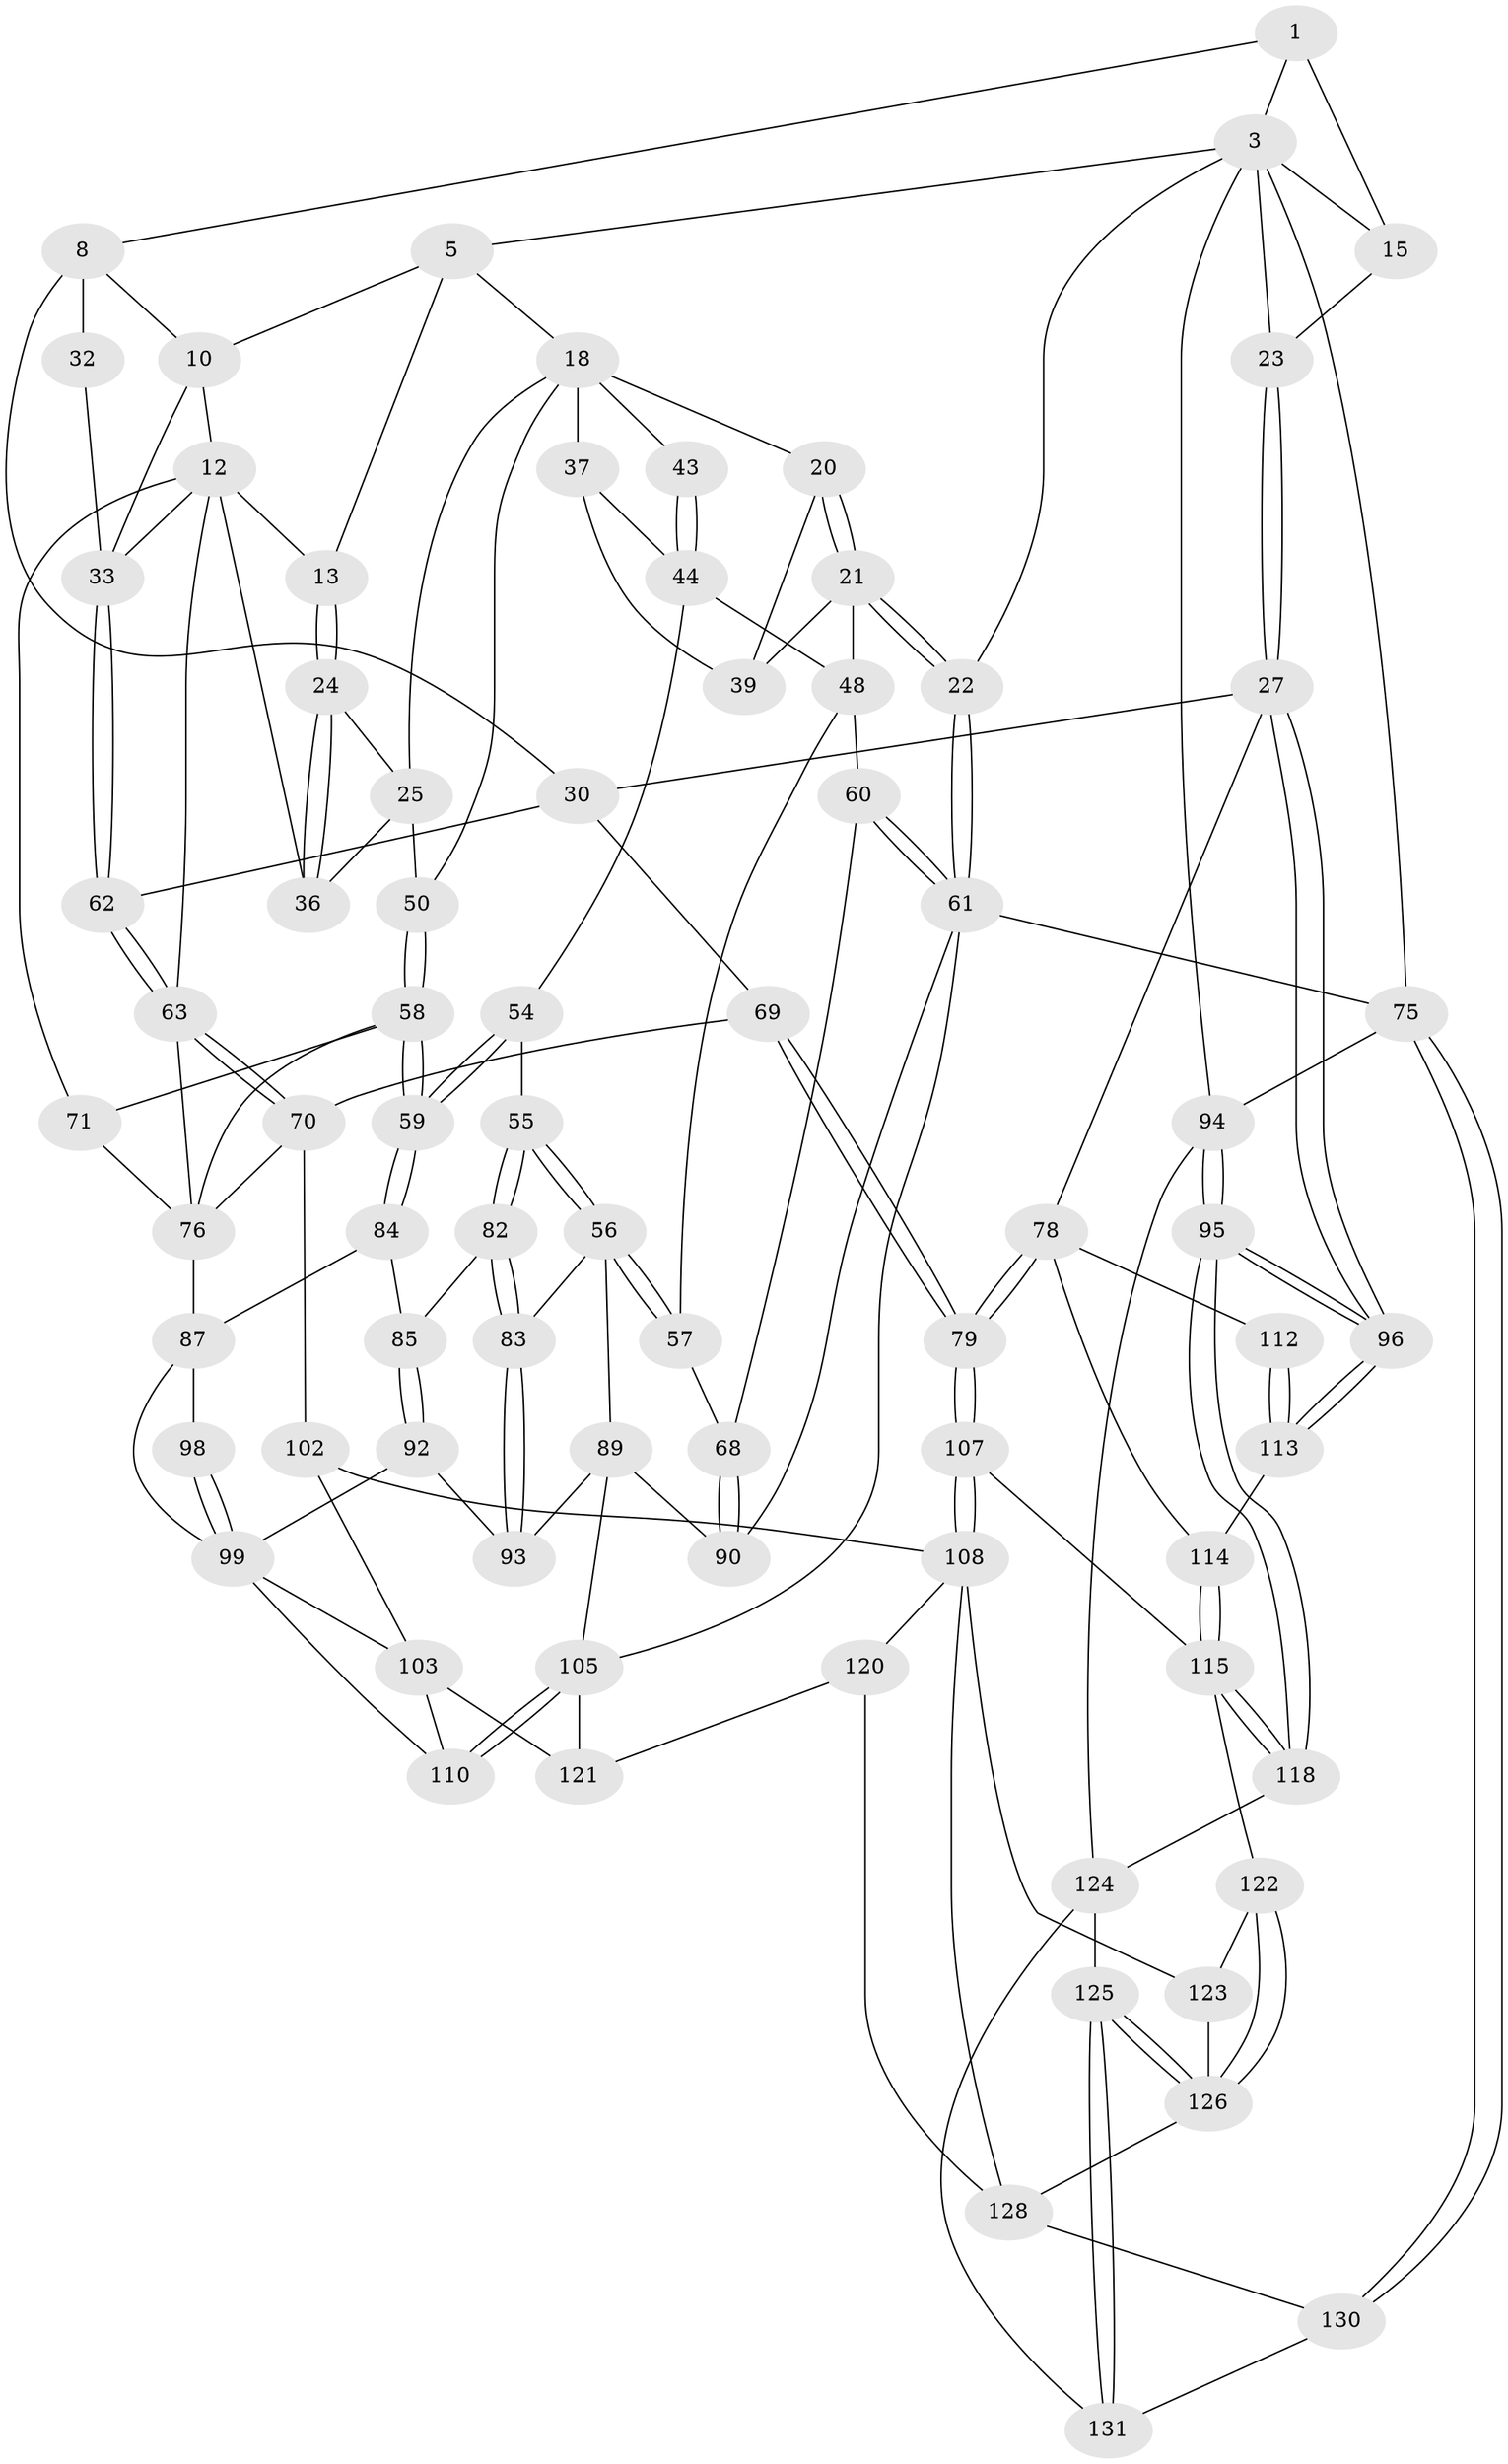 // original degree distribution, {3: 0.022727272727272728, 4: 0.22727272727272727, 6: 0.22727272727272727, 5: 0.5227272727272727}
// Generated by graph-tools (version 1.1) at 2025/21/03/04/25 18:21:31]
// undirected, 79 vertices, 178 edges
graph export_dot {
graph [start="1"]
  node [color=gray90,style=filled];
  1 [pos="+0.845614235699826+0",super="+2+7"];
  3 [pos="+1+0",super="+4+17"];
  5 [pos="+0.42149326889979005+0",super="+6+14"];
  8 [pos="+0.7977271666850598+0.1301163340685517",super="+31+9"];
  10 [pos="+0.7321329576289062+0.11018349249487473",super="+11"];
  12 [pos="+0.6197132745323624+0.13833248388225408",super="+35"];
  13 [pos="+0.50323791818792+0.09317205946908681"];
  15 [pos="+0.8433280421940177+0.09695719214869444",super="+16"];
  18 [pos="+0.31139683207770263+0.13060422893249504",super="+26+19"];
  20 [pos="+0.1864257734376873+0.13048810470364453"];
  21 [pos="+0+0",super="+45"];
  22 [pos="+0+0"];
  23 [pos="+1+0.21954821667409274"];
  24 [pos="+0.47608467215892797+0.19379195664032944"];
  25 [pos="+0.4144774144300983+0.24498504431384327",super="+49"];
  27 [pos="+1+0.34253900781761365",super="+28"];
  30 [pos="+0.9134026826129817+0.31360723271332885",super="+66"];
  32 [pos="+0.7391266614141968+0.28891500010356913"];
  33 [pos="+0.7128157558056405+0.29859321648872805",super="+34"];
  36 [pos="+0.5558058294005649+0.3212667819143884"];
  37 [pos="+0.27277615369490926+0.16028346004310443",super="+38"];
  39 [pos="+0.1733599673621886+0.23694304524254578"];
  43 [pos="+0.29203629626099553+0.27598866619236584"];
  44 [pos="+0.21994214828112935+0.2651788190235276",super="+47"];
  48 [pos="+0.16112077424204846+0.2844776730529663",super="+51"];
  50 [pos="+0.3947454544400676+0.3653765839506609"];
  54 [pos="+0.23878467640630574+0.39476635113379915"];
  55 [pos="+0.2211355609820475+0.4116749311443421"];
  56 [pos="+0.20976188578232718+0.4132229356185973",super="+80"];
  57 [pos="+0.12935560969819723+0.3918884133953892",super="+67"];
  58 [pos="+0.38496406034409714+0.4087313031871165",super="+72"];
  59 [pos="+0.3755688938272784+0.41383598176074704"];
  60 [pos="+0+0.38509083370258135"];
  61 [pos="+0+0.3776022808649465",super="+73"];
  62 [pos="+0.7334400071660274+0.35642172736971917"];
  63 [pos="+0.6939699880324042+0.44237451848302817",super="+64"];
  68 [pos="+0.010065730976262456+0.42981039401624516"];
  69 [pos="+0.7396801710246841+0.50760386353018"];
  70 [pos="+0.735455068076644+0.5061573616447684",super="+91"];
  71 [pos="+0.5052282447757074+0.407110418644911"];
  75 [pos="+0+1"];
  76 [pos="+0.5336315603944796+0.5556077076269234",super="+77"];
  78 [pos="+0.7792602057713892+0.527835541255465",super="+111"];
  79 [pos="+0.7678816711870631+0.5262856905221901"];
  82 [pos="+0.2238446888331739+0.42155396742186707"];
  83 [pos="+0.18785477487883817+0.5392879030726483"];
  84 [pos="+0.34238374871769006+0.4990420657958774"];
  85 [pos="+0.2498963626027129+0.4820944742937145"];
  87 [pos="+0.39737699038524177+0.538956286067211",super="+88+101"];
  89 [pos="+0.11916389515035666+0.5321261441007872",super="+97"];
  90 [pos="+0.06432701492404942+0.5464162453609253"];
  92 [pos="+0.24019281978919094+0.5621531275180934"];
  93 [pos="+0.1860126509787795+0.5596924686226782"];
  94 [pos="+1+1"];
  95 [pos="+1+0.8349423266099825"];
  96 [pos="+1+0.8301499751275212"];
  98 [pos="+0.33660491664583775+0.5247377596551616"];
  99 [pos="+0.300627396756256+0.5823859962118362",super="+100+104"];
  102 [pos="+0.5364149058402023+0.6536811107582295"];
  103 [pos="+0.43395879071032795+0.6747249127281522",super="+117"];
  105 [pos="+0.10611779656380434+0.7584015929086328",super="+106"];
  107 [pos="+0.7236474905217058+0.6437320879360711"];
  108 [pos="+0.5761206862974616+0.6830937464197829",super="+109"];
  110 [pos="+0.26036378401570587+0.6467793501500037"];
  112 [pos="+0.9330185481664709+0.5624766531251049"];
  113 [pos="+0.9326165652970834+0.6481117303967106"];
  114 [pos="+0.8565542942457824+0.6739547365708836"];
  115 [pos="+0.8352082456261625+0.7138220388137682",super="+116"];
  118 [pos="+0.9055784400797239+0.8106287396446523"];
  120 [pos="+0.3963001114216698+0.8432857546737468"];
  121 [pos="+0.33661840284072503+0.8165371055396236"];
  122 [pos="+0.7587745757835913+0.7501491847685855"];
  123 [pos="+0.6583118041218068+0.7396939530510861"];
  124 [pos="+0.8247805089921658+0.8901283165164482",super="+132"];
  125 [pos="+0.7881894798238613+0.8938399363984609"];
  126 [pos="+0.7503789096215429+0.8711394581333939",super="+127"];
  128 [pos="+0.5683119676767304+0.9377422735276115",super="+129"];
  130 [pos="+0.537507566852263+1"];
  131 [pos="+0.7353151126594727+1"];
  1 -- 3;
  1 -- 15 [weight=2];
  1 -- 8;
  3 -- 94;
  3 -- 75;
  3 -- 5;
  3 -- 22;
  3 -- 23;
  3 -- 15;
  5 -- 10;
  5 -- 13;
  5 -- 18;
  8 -- 32 [weight=2];
  8 -- 30;
  8 -- 10;
  10 -- 12;
  10 -- 33;
  12 -- 13;
  12 -- 33;
  12 -- 36;
  12 -- 71;
  12 -- 63;
  13 -- 24;
  13 -- 24;
  15 -- 23;
  18 -- 50;
  18 -- 37 [weight=2];
  18 -- 25;
  18 -- 43;
  18 -- 20;
  20 -- 21;
  20 -- 21;
  20 -- 39;
  21 -- 22;
  21 -- 22;
  21 -- 48 [weight=2];
  21 -- 39;
  22 -- 61;
  22 -- 61;
  23 -- 27;
  23 -- 27;
  24 -- 25;
  24 -- 36;
  24 -- 36;
  25 -- 50;
  25 -- 36;
  27 -- 96;
  27 -- 96;
  27 -- 78;
  27 -- 30;
  30 -- 62;
  30 -- 69;
  32 -- 33;
  33 -- 62;
  33 -- 62;
  37 -- 44;
  37 -- 39;
  43 -- 44 [weight=2];
  43 -- 44;
  44 -- 48;
  44 -- 54;
  48 -- 57;
  48 -- 60;
  50 -- 58;
  50 -- 58;
  54 -- 55;
  54 -- 59;
  54 -- 59;
  55 -- 56;
  55 -- 56;
  55 -- 82;
  55 -- 82;
  56 -- 57 [weight=2];
  56 -- 57;
  56 -- 83;
  56 -- 89;
  57 -- 68;
  58 -- 59;
  58 -- 59;
  58 -- 71;
  58 -- 76;
  59 -- 84;
  59 -- 84;
  60 -- 61;
  60 -- 61;
  60 -- 68;
  61 -- 105;
  61 -- 90;
  61 -- 75;
  62 -- 63;
  62 -- 63;
  63 -- 70;
  63 -- 70;
  63 -- 76;
  68 -- 90;
  68 -- 90;
  69 -- 70;
  69 -- 79;
  69 -- 79;
  70 -- 102;
  70 -- 76;
  71 -- 76;
  75 -- 130;
  75 -- 130;
  75 -- 94;
  76 -- 87;
  78 -- 79;
  78 -- 79;
  78 -- 112;
  78 -- 114;
  79 -- 107;
  79 -- 107;
  82 -- 83;
  82 -- 83;
  82 -- 85;
  83 -- 93;
  83 -- 93;
  84 -- 85;
  84 -- 87;
  85 -- 92;
  85 -- 92;
  87 -- 98 [weight=2];
  87 -- 99;
  89 -- 90;
  89 -- 93;
  89 -- 105;
  92 -- 93;
  92 -- 99;
  94 -- 95;
  94 -- 95;
  94 -- 124;
  95 -- 96;
  95 -- 96;
  95 -- 118;
  95 -- 118;
  96 -- 113;
  96 -- 113;
  98 -- 99;
  98 -- 99;
  99 -- 110;
  99 -- 103;
  102 -- 103;
  102 -- 108;
  103 -- 121;
  103 -- 110;
  105 -- 110;
  105 -- 110;
  105 -- 121;
  107 -- 108;
  107 -- 108;
  107 -- 115;
  108 -- 123;
  108 -- 120;
  108 -- 128;
  112 -- 113;
  112 -- 113;
  113 -- 114;
  114 -- 115;
  114 -- 115;
  115 -- 118;
  115 -- 118;
  115 -- 122;
  118 -- 124;
  120 -- 121;
  120 -- 128;
  122 -- 123;
  122 -- 126;
  122 -- 126;
  123 -- 126;
  124 -- 125;
  124 -- 131;
  125 -- 126;
  125 -- 126;
  125 -- 131;
  125 -- 131;
  126 -- 128;
  128 -- 130;
  130 -- 131;
}
